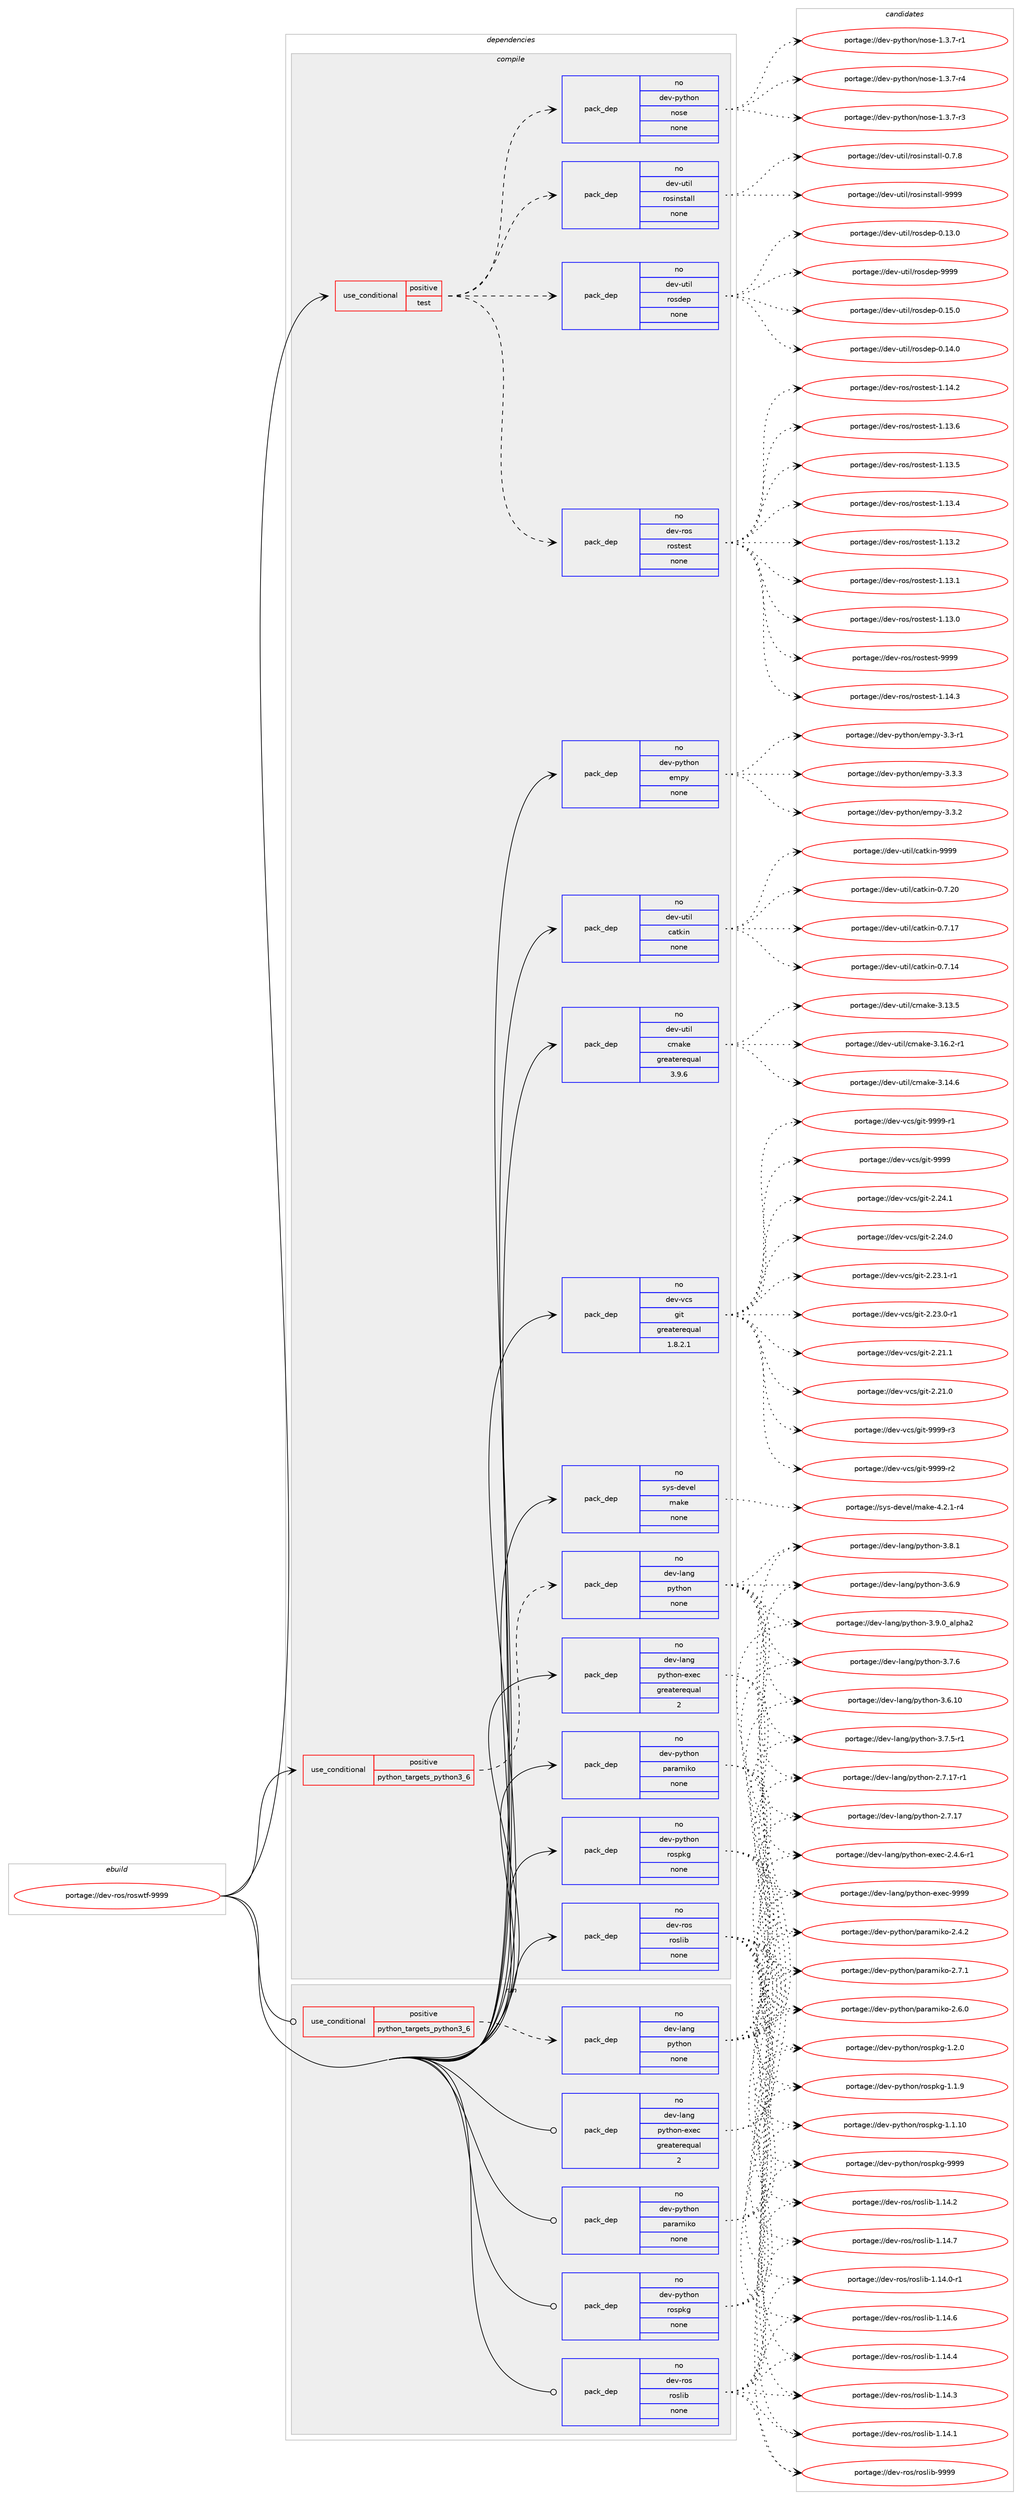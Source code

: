 digraph prolog {

# *************
# Graph options
# *************

newrank=true;
concentrate=true;
compound=true;
graph [rankdir=LR,fontname=Helvetica,fontsize=10,ranksep=1.5];#, ranksep=2.5, nodesep=0.2];
edge  [arrowhead=vee];
node  [fontname=Helvetica,fontsize=10];

# **********
# The ebuild
# **********

subgraph cluster_leftcol {
color=gray;
label=<<i>ebuild</i>>;
id [label="portage://dev-ros/roswtf-9999", color=red, width=4, href="../dev-ros/roswtf-9999.svg"];
}

# ****************
# The dependencies
# ****************

subgraph cluster_midcol {
color=gray;
label=<<i>dependencies</i>>;
subgraph cluster_compile {
fillcolor="#eeeeee";
style=filled;
label=<<i>compile</i>>;
subgraph cond97188 {
dependency383734 [label=<<TABLE BORDER="0" CELLBORDER="1" CELLSPACING="0" CELLPADDING="4"><TR><TD ROWSPAN="3" CELLPADDING="10">use_conditional</TD></TR><TR><TD>positive</TD></TR><TR><TD>python_targets_python3_6</TD></TR></TABLE>>, shape=none, color=red];
subgraph pack281693 {
dependency383735 [label=<<TABLE BORDER="0" CELLBORDER="1" CELLSPACING="0" CELLPADDING="4" WIDTH="220"><TR><TD ROWSPAN="6" CELLPADDING="30">pack_dep</TD></TR><TR><TD WIDTH="110">no</TD></TR><TR><TD>dev-lang</TD></TR><TR><TD>python</TD></TR><TR><TD>none</TD></TR><TR><TD></TD></TR></TABLE>>, shape=none, color=blue];
}
dependency383734:e -> dependency383735:w [weight=20,style="dashed",arrowhead="vee"];
}
id:e -> dependency383734:w [weight=20,style="solid",arrowhead="vee"];
subgraph cond97189 {
dependency383736 [label=<<TABLE BORDER="0" CELLBORDER="1" CELLSPACING="0" CELLPADDING="4"><TR><TD ROWSPAN="3" CELLPADDING="10">use_conditional</TD></TR><TR><TD>positive</TD></TR><TR><TD>test</TD></TR></TABLE>>, shape=none, color=red];
subgraph pack281694 {
dependency383737 [label=<<TABLE BORDER="0" CELLBORDER="1" CELLSPACING="0" CELLPADDING="4" WIDTH="220"><TR><TD ROWSPAN="6" CELLPADDING="30">pack_dep</TD></TR><TR><TD WIDTH="110">no</TD></TR><TR><TD>dev-ros</TD></TR><TR><TD>rostest</TD></TR><TR><TD>none</TD></TR><TR><TD></TD></TR></TABLE>>, shape=none, color=blue];
}
dependency383736:e -> dependency383737:w [weight=20,style="dashed",arrowhead="vee"];
subgraph pack281695 {
dependency383738 [label=<<TABLE BORDER="0" CELLBORDER="1" CELLSPACING="0" CELLPADDING="4" WIDTH="220"><TR><TD ROWSPAN="6" CELLPADDING="30">pack_dep</TD></TR><TR><TD WIDTH="110">no</TD></TR><TR><TD>dev-util</TD></TR><TR><TD>rosdep</TD></TR><TR><TD>none</TD></TR><TR><TD></TD></TR></TABLE>>, shape=none, color=blue];
}
dependency383736:e -> dependency383738:w [weight=20,style="dashed",arrowhead="vee"];
subgraph pack281696 {
dependency383739 [label=<<TABLE BORDER="0" CELLBORDER="1" CELLSPACING="0" CELLPADDING="4" WIDTH="220"><TR><TD ROWSPAN="6" CELLPADDING="30">pack_dep</TD></TR><TR><TD WIDTH="110">no</TD></TR><TR><TD>dev-util</TD></TR><TR><TD>rosinstall</TD></TR><TR><TD>none</TD></TR><TR><TD></TD></TR></TABLE>>, shape=none, color=blue];
}
dependency383736:e -> dependency383739:w [weight=20,style="dashed",arrowhead="vee"];
subgraph pack281697 {
dependency383740 [label=<<TABLE BORDER="0" CELLBORDER="1" CELLSPACING="0" CELLPADDING="4" WIDTH="220"><TR><TD ROWSPAN="6" CELLPADDING="30">pack_dep</TD></TR><TR><TD WIDTH="110">no</TD></TR><TR><TD>dev-python</TD></TR><TR><TD>nose</TD></TR><TR><TD>none</TD></TR><TR><TD></TD></TR></TABLE>>, shape=none, color=blue];
}
dependency383736:e -> dependency383740:w [weight=20,style="dashed",arrowhead="vee"];
}
id:e -> dependency383736:w [weight=20,style="solid",arrowhead="vee"];
subgraph pack281698 {
dependency383741 [label=<<TABLE BORDER="0" CELLBORDER="1" CELLSPACING="0" CELLPADDING="4" WIDTH="220"><TR><TD ROWSPAN="6" CELLPADDING="30">pack_dep</TD></TR><TR><TD WIDTH="110">no</TD></TR><TR><TD>dev-lang</TD></TR><TR><TD>python-exec</TD></TR><TR><TD>greaterequal</TD></TR><TR><TD>2</TD></TR></TABLE>>, shape=none, color=blue];
}
id:e -> dependency383741:w [weight=20,style="solid",arrowhead="vee"];
subgraph pack281699 {
dependency383742 [label=<<TABLE BORDER="0" CELLBORDER="1" CELLSPACING="0" CELLPADDING="4" WIDTH="220"><TR><TD ROWSPAN="6" CELLPADDING="30">pack_dep</TD></TR><TR><TD WIDTH="110">no</TD></TR><TR><TD>dev-python</TD></TR><TR><TD>empy</TD></TR><TR><TD>none</TD></TR><TR><TD></TD></TR></TABLE>>, shape=none, color=blue];
}
id:e -> dependency383742:w [weight=20,style="solid",arrowhead="vee"];
subgraph pack281700 {
dependency383743 [label=<<TABLE BORDER="0" CELLBORDER="1" CELLSPACING="0" CELLPADDING="4" WIDTH="220"><TR><TD ROWSPAN="6" CELLPADDING="30">pack_dep</TD></TR><TR><TD WIDTH="110">no</TD></TR><TR><TD>dev-python</TD></TR><TR><TD>paramiko</TD></TR><TR><TD>none</TD></TR><TR><TD></TD></TR></TABLE>>, shape=none, color=blue];
}
id:e -> dependency383743:w [weight=20,style="solid",arrowhead="vee"];
subgraph pack281701 {
dependency383744 [label=<<TABLE BORDER="0" CELLBORDER="1" CELLSPACING="0" CELLPADDING="4" WIDTH="220"><TR><TD ROWSPAN="6" CELLPADDING="30">pack_dep</TD></TR><TR><TD WIDTH="110">no</TD></TR><TR><TD>dev-python</TD></TR><TR><TD>rospkg</TD></TR><TR><TD>none</TD></TR><TR><TD></TD></TR></TABLE>>, shape=none, color=blue];
}
id:e -> dependency383744:w [weight=20,style="solid",arrowhead="vee"];
subgraph pack281702 {
dependency383745 [label=<<TABLE BORDER="0" CELLBORDER="1" CELLSPACING="0" CELLPADDING="4" WIDTH="220"><TR><TD ROWSPAN="6" CELLPADDING="30">pack_dep</TD></TR><TR><TD WIDTH="110">no</TD></TR><TR><TD>dev-ros</TD></TR><TR><TD>roslib</TD></TR><TR><TD>none</TD></TR><TR><TD></TD></TR></TABLE>>, shape=none, color=blue];
}
id:e -> dependency383745:w [weight=20,style="solid",arrowhead="vee"];
subgraph pack281703 {
dependency383746 [label=<<TABLE BORDER="0" CELLBORDER="1" CELLSPACING="0" CELLPADDING="4" WIDTH="220"><TR><TD ROWSPAN="6" CELLPADDING="30">pack_dep</TD></TR><TR><TD WIDTH="110">no</TD></TR><TR><TD>dev-util</TD></TR><TR><TD>catkin</TD></TR><TR><TD>none</TD></TR><TR><TD></TD></TR></TABLE>>, shape=none, color=blue];
}
id:e -> dependency383746:w [weight=20,style="solid",arrowhead="vee"];
subgraph pack281704 {
dependency383747 [label=<<TABLE BORDER="0" CELLBORDER="1" CELLSPACING="0" CELLPADDING="4" WIDTH="220"><TR><TD ROWSPAN="6" CELLPADDING="30">pack_dep</TD></TR><TR><TD WIDTH="110">no</TD></TR><TR><TD>dev-util</TD></TR><TR><TD>cmake</TD></TR><TR><TD>greaterequal</TD></TR><TR><TD>3.9.6</TD></TR></TABLE>>, shape=none, color=blue];
}
id:e -> dependency383747:w [weight=20,style="solid",arrowhead="vee"];
subgraph pack281705 {
dependency383748 [label=<<TABLE BORDER="0" CELLBORDER="1" CELLSPACING="0" CELLPADDING="4" WIDTH="220"><TR><TD ROWSPAN="6" CELLPADDING="30">pack_dep</TD></TR><TR><TD WIDTH="110">no</TD></TR><TR><TD>dev-vcs</TD></TR><TR><TD>git</TD></TR><TR><TD>greaterequal</TD></TR><TR><TD>1.8.2.1</TD></TR></TABLE>>, shape=none, color=blue];
}
id:e -> dependency383748:w [weight=20,style="solid",arrowhead="vee"];
subgraph pack281706 {
dependency383749 [label=<<TABLE BORDER="0" CELLBORDER="1" CELLSPACING="0" CELLPADDING="4" WIDTH="220"><TR><TD ROWSPAN="6" CELLPADDING="30">pack_dep</TD></TR><TR><TD WIDTH="110">no</TD></TR><TR><TD>sys-devel</TD></TR><TR><TD>make</TD></TR><TR><TD>none</TD></TR><TR><TD></TD></TR></TABLE>>, shape=none, color=blue];
}
id:e -> dependency383749:w [weight=20,style="solid",arrowhead="vee"];
}
subgraph cluster_compileandrun {
fillcolor="#eeeeee";
style=filled;
label=<<i>compile and run</i>>;
}
subgraph cluster_run {
fillcolor="#eeeeee";
style=filled;
label=<<i>run</i>>;
subgraph cond97190 {
dependency383750 [label=<<TABLE BORDER="0" CELLBORDER="1" CELLSPACING="0" CELLPADDING="4"><TR><TD ROWSPAN="3" CELLPADDING="10">use_conditional</TD></TR><TR><TD>positive</TD></TR><TR><TD>python_targets_python3_6</TD></TR></TABLE>>, shape=none, color=red];
subgraph pack281707 {
dependency383751 [label=<<TABLE BORDER="0" CELLBORDER="1" CELLSPACING="0" CELLPADDING="4" WIDTH="220"><TR><TD ROWSPAN="6" CELLPADDING="30">pack_dep</TD></TR><TR><TD WIDTH="110">no</TD></TR><TR><TD>dev-lang</TD></TR><TR><TD>python</TD></TR><TR><TD>none</TD></TR><TR><TD></TD></TR></TABLE>>, shape=none, color=blue];
}
dependency383750:e -> dependency383751:w [weight=20,style="dashed",arrowhead="vee"];
}
id:e -> dependency383750:w [weight=20,style="solid",arrowhead="odot"];
subgraph pack281708 {
dependency383752 [label=<<TABLE BORDER="0" CELLBORDER="1" CELLSPACING="0" CELLPADDING="4" WIDTH="220"><TR><TD ROWSPAN="6" CELLPADDING="30">pack_dep</TD></TR><TR><TD WIDTH="110">no</TD></TR><TR><TD>dev-lang</TD></TR><TR><TD>python-exec</TD></TR><TR><TD>greaterequal</TD></TR><TR><TD>2</TD></TR></TABLE>>, shape=none, color=blue];
}
id:e -> dependency383752:w [weight=20,style="solid",arrowhead="odot"];
subgraph pack281709 {
dependency383753 [label=<<TABLE BORDER="0" CELLBORDER="1" CELLSPACING="0" CELLPADDING="4" WIDTH="220"><TR><TD ROWSPAN="6" CELLPADDING="30">pack_dep</TD></TR><TR><TD WIDTH="110">no</TD></TR><TR><TD>dev-python</TD></TR><TR><TD>paramiko</TD></TR><TR><TD>none</TD></TR><TR><TD></TD></TR></TABLE>>, shape=none, color=blue];
}
id:e -> dependency383753:w [weight=20,style="solid",arrowhead="odot"];
subgraph pack281710 {
dependency383754 [label=<<TABLE BORDER="0" CELLBORDER="1" CELLSPACING="0" CELLPADDING="4" WIDTH="220"><TR><TD ROWSPAN="6" CELLPADDING="30">pack_dep</TD></TR><TR><TD WIDTH="110">no</TD></TR><TR><TD>dev-python</TD></TR><TR><TD>rospkg</TD></TR><TR><TD>none</TD></TR><TR><TD></TD></TR></TABLE>>, shape=none, color=blue];
}
id:e -> dependency383754:w [weight=20,style="solid",arrowhead="odot"];
subgraph pack281711 {
dependency383755 [label=<<TABLE BORDER="0" CELLBORDER="1" CELLSPACING="0" CELLPADDING="4" WIDTH="220"><TR><TD ROWSPAN="6" CELLPADDING="30">pack_dep</TD></TR><TR><TD WIDTH="110">no</TD></TR><TR><TD>dev-ros</TD></TR><TR><TD>roslib</TD></TR><TR><TD>none</TD></TR><TR><TD></TD></TR></TABLE>>, shape=none, color=blue];
}
id:e -> dependency383755:w [weight=20,style="solid",arrowhead="odot"];
}
}

# **************
# The candidates
# **************

subgraph cluster_choices {
rank=same;
color=gray;
label=<<i>candidates</i>>;

subgraph choice281693 {
color=black;
nodesep=1;
choice10010111845108971101034711212111610411111045514657464895971081121049750 [label="portage://dev-lang/python-3.9.0_alpha2", color=red, width=4,href="../dev-lang/python-3.9.0_alpha2.svg"];
choice100101118451089711010347112121116104111110455146564649 [label="portage://dev-lang/python-3.8.1", color=red, width=4,href="../dev-lang/python-3.8.1.svg"];
choice100101118451089711010347112121116104111110455146554654 [label="portage://dev-lang/python-3.7.6", color=red, width=4,href="../dev-lang/python-3.7.6.svg"];
choice1001011184510897110103471121211161041111104551465546534511449 [label="portage://dev-lang/python-3.7.5-r1", color=red, width=4,href="../dev-lang/python-3.7.5-r1.svg"];
choice100101118451089711010347112121116104111110455146544657 [label="portage://dev-lang/python-3.6.9", color=red, width=4,href="../dev-lang/python-3.6.9.svg"];
choice10010111845108971101034711212111610411111045514654464948 [label="portage://dev-lang/python-3.6.10", color=red, width=4,href="../dev-lang/python-3.6.10.svg"];
choice100101118451089711010347112121116104111110455046554649554511449 [label="portage://dev-lang/python-2.7.17-r1", color=red, width=4,href="../dev-lang/python-2.7.17-r1.svg"];
choice10010111845108971101034711212111610411111045504655464955 [label="portage://dev-lang/python-2.7.17", color=red, width=4,href="../dev-lang/python-2.7.17.svg"];
dependency383735:e -> choice10010111845108971101034711212111610411111045514657464895971081121049750:w [style=dotted,weight="100"];
dependency383735:e -> choice100101118451089711010347112121116104111110455146564649:w [style=dotted,weight="100"];
dependency383735:e -> choice100101118451089711010347112121116104111110455146554654:w [style=dotted,weight="100"];
dependency383735:e -> choice1001011184510897110103471121211161041111104551465546534511449:w [style=dotted,weight="100"];
dependency383735:e -> choice100101118451089711010347112121116104111110455146544657:w [style=dotted,weight="100"];
dependency383735:e -> choice10010111845108971101034711212111610411111045514654464948:w [style=dotted,weight="100"];
dependency383735:e -> choice100101118451089711010347112121116104111110455046554649554511449:w [style=dotted,weight="100"];
dependency383735:e -> choice10010111845108971101034711212111610411111045504655464955:w [style=dotted,weight="100"];
}
subgraph choice281694 {
color=black;
nodesep=1;
choice10010111845114111115471141111151161011151164557575757 [label="portage://dev-ros/rostest-9999", color=red, width=4,href="../dev-ros/rostest-9999.svg"];
choice100101118451141111154711411111511610111511645494649524651 [label="portage://dev-ros/rostest-1.14.3", color=red, width=4,href="../dev-ros/rostest-1.14.3.svg"];
choice100101118451141111154711411111511610111511645494649524650 [label="portage://dev-ros/rostest-1.14.2", color=red, width=4,href="../dev-ros/rostest-1.14.2.svg"];
choice100101118451141111154711411111511610111511645494649514654 [label="portage://dev-ros/rostest-1.13.6", color=red, width=4,href="../dev-ros/rostest-1.13.6.svg"];
choice100101118451141111154711411111511610111511645494649514653 [label="portage://dev-ros/rostest-1.13.5", color=red, width=4,href="../dev-ros/rostest-1.13.5.svg"];
choice100101118451141111154711411111511610111511645494649514652 [label="portage://dev-ros/rostest-1.13.4", color=red, width=4,href="../dev-ros/rostest-1.13.4.svg"];
choice100101118451141111154711411111511610111511645494649514650 [label="portage://dev-ros/rostest-1.13.2", color=red, width=4,href="../dev-ros/rostest-1.13.2.svg"];
choice100101118451141111154711411111511610111511645494649514649 [label="portage://dev-ros/rostest-1.13.1", color=red, width=4,href="../dev-ros/rostest-1.13.1.svg"];
choice100101118451141111154711411111511610111511645494649514648 [label="portage://dev-ros/rostest-1.13.0", color=red, width=4,href="../dev-ros/rostest-1.13.0.svg"];
dependency383737:e -> choice10010111845114111115471141111151161011151164557575757:w [style=dotted,weight="100"];
dependency383737:e -> choice100101118451141111154711411111511610111511645494649524651:w [style=dotted,weight="100"];
dependency383737:e -> choice100101118451141111154711411111511610111511645494649524650:w [style=dotted,weight="100"];
dependency383737:e -> choice100101118451141111154711411111511610111511645494649514654:w [style=dotted,weight="100"];
dependency383737:e -> choice100101118451141111154711411111511610111511645494649514653:w [style=dotted,weight="100"];
dependency383737:e -> choice100101118451141111154711411111511610111511645494649514652:w [style=dotted,weight="100"];
dependency383737:e -> choice100101118451141111154711411111511610111511645494649514650:w [style=dotted,weight="100"];
dependency383737:e -> choice100101118451141111154711411111511610111511645494649514649:w [style=dotted,weight="100"];
dependency383737:e -> choice100101118451141111154711411111511610111511645494649514648:w [style=dotted,weight="100"];
}
subgraph choice281695 {
color=black;
nodesep=1;
choice10010111845117116105108471141111151001011124557575757 [label="portage://dev-util/rosdep-9999", color=red, width=4,href="../dev-util/rosdep-9999.svg"];
choice100101118451171161051084711411111510010111245484649534648 [label="portage://dev-util/rosdep-0.15.0", color=red, width=4,href="../dev-util/rosdep-0.15.0.svg"];
choice100101118451171161051084711411111510010111245484649524648 [label="portage://dev-util/rosdep-0.14.0", color=red, width=4,href="../dev-util/rosdep-0.14.0.svg"];
choice100101118451171161051084711411111510010111245484649514648 [label="portage://dev-util/rosdep-0.13.0", color=red, width=4,href="../dev-util/rosdep-0.13.0.svg"];
dependency383738:e -> choice10010111845117116105108471141111151001011124557575757:w [style=dotted,weight="100"];
dependency383738:e -> choice100101118451171161051084711411111510010111245484649534648:w [style=dotted,weight="100"];
dependency383738:e -> choice100101118451171161051084711411111510010111245484649524648:w [style=dotted,weight="100"];
dependency383738:e -> choice100101118451171161051084711411111510010111245484649514648:w [style=dotted,weight="100"];
}
subgraph choice281696 {
color=black;
nodesep=1;
choice1001011184511711610510847114111115105110115116971081084557575757 [label="portage://dev-util/rosinstall-9999", color=red, width=4,href="../dev-util/rosinstall-9999.svg"];
choice100101118451171161051084711411111510511011511697108108454846554656 [label="portage://dev-util/rosinstall-0.7.8", color=red, width=4,href="../dev-util/rosinstall-0.7.8.svg"];
dependency383739:e -> choice1001011184511711610510847114111115105110115116971081084557575757:w [style=dotted,weight="100"];
dependency383739:e -> choice100101118451171161051084711411111510511011511697108108454846554656:w [style=dotted,weight="100"];
}
subgraph choice281697 {
color=black;
nodesep=1;
choice10010111845112121116104111110471101111151014549465146554511452 [label="portage://dev-python/nose-1.3.7-r4", color=red, width=4,href="../dev-python/nose-1.3.7-r4.svg"];
choice10010111845112121116104111110471101111151014549465146554511451 [label="portage://dev-python/nose-1.3.7-r3", color=red, width=4,href="../dev-python/nose-1.3.7-r3.svg"];
choice10010111845112121116104111110471101111151014549465146554511449 [label="portage://dev-python/nose-1.3.7-r1", color=red, width=4,href="../dev-python/nose-1.3.7-r1.svg"];
dependency383740:e -> choice10010111845112121116104111110471101111151014549465146554511452:w [style=dotted,weight="100"];
dependency383740:e -> choice10010111845112121116104111110471101111151014549465146554511451:w [style=dotted,weight="100"];
dependency383740:e -> choice10010111845112121116104111110471101111151014549465146554511449:w [style=dotted,weight="100"];
}
subgraph choice281698 {
color=black;
nodesep=1;
choice10010111845108971101034711212111610411111045101120101994557575757 [label="portage://dev-lang/python-exec-9999", color=red, width=4,href="../dev-lang/python-exec-9999.svg"];
choice10010111845108971101034711212111610411111045101120101994550465246544511449 [label="portage://dev-lang/python-exec-2.4.6-r1", color=red, width=4,href="../dev-lang/python-exec-2.4.6-r1.svg"];
dependency383741:e -> choice10010111845108971101034711212111610411111045101120101994557575757:w [style=dotted,weight="100"];
dependency383741:e -> choice10010111845108971101034711212111610411111045101120101994550465246544511449:w [style=dotted,weight="100"];
}
subgraph choice281699 {
color=black;
nodesep=1;
choice1001011184511212111610411111047101109112121455146514651 [label="portage://dev-python/empy-3.3.3", color=red, width=4,href="../dev-python/empy-3.3.3.svg"];
choice1001011184511212111610411111047101109112121455146514650 [label="portage://dev-python/empy-3.3.2", color=red, width=4,href="../dev-python/empy-3.3.2.svg"];
choice1001011184511212111610411111047101109112121455146514511449 [label="portage://dev-python/empy-3.3-r1", color=red, width=4,href="../dev-python/empy-3.3-r1.svg"];
dependency383742:e -> choice1001011184511212111610411111047101109112121455146514651:w [style=dotted,weight="100"];
dependency383742:e -> choice1001011184511212111610411111047101109112121455146514650:w [style=dotted,weight="100"];
dependency383742:e -> choice1001011184511212111610411111047101109112121455146514511449:w [style=dotted,weight="100"];
}
subgraph choice281700 {
color=black;
nodesep=1;
choice10010111845112121116104111110471129711497109105107111455046554649 [label="portage://dev-python/paramiko-2.7.1", color=red, width=4,href="../dev-python/paramiko-2.7.1.svg"];
choice10010111845112121116104111110471129711497109105107111455046544648 [label="portage://dev-python/paramiko-2.6.0", color=red, width=4,href="../dev-python/paramiko-2.6.0.svg"];
choice10010111845112121116104111110471129711497109105107111455046524650 [label="portage://dev-python/paramiko-2.4.2", color=red, width=4,href="../dev-python/paramiko-2.4.2.svg"];
dependency383743:e -> choice10010111845112121116104111110471129711497109105107111455046554649:w [style=dotted,weight="100"];
dependency383743:e -> choice10010111845112121116104111110471129711497109105107111455046544648:w [style=dotted,weight="100"];
dependency383743:e -> choice10010111845112121116104111110471129711497109105107111455046524650:w [style=dotted,weight="100"];
}
subgraph choice281701 {
color=black;
nodesep=1;
choice10010111845112121116104111110471141111151121071034557575757 [label="portage://dev-python/rospkg-9999", color=red, width=4,href="../dev-python/rospkg-9999.svg"];
choice1001011184511212111610411111047114111115112107103454946504648 [label="portage://dev-python/rospkg-1.2.0", color=red, width=4,href="../dev-python/rospkg-1.2.0.svg"];
choice1001011184511212111610411111047114111115112107103454946494657 [label="portage://dev-python/rospkg-1.1.9", color=red, width=4,href="../dev-python/rospkg-1.1.9.svg"];
choice100101118451121211161041111104711411111511210710345494649464948 [label="portage://dev-python/rospkg-1.1.10", color=red, width=4,href="../dev-python/rospkg-1.1.10.svg"];
dependency383744:e -> choice10010111845112121116104111110471141111151121071034557575757:w [style=dotted,weight="100"];
dependency383744:e -> choice1001011184511212111610411111047114111115112107103454946504648:w [style=dotted,weight="100"];
dependency383744:e -> choice1001011184511212111610411111047114111115112107103454946494657:w [style=dotted,weight="100"];
dependency383744:e -> choice100101118451121211161041111104711411111511210710345494649464948:w [style=dotted,weight="100"];
}
subgraph choice281702 {
color=black;
nodesep=1;
choice1001011184511411111547114111115108105984557575757 [label="portage://dev-ros/roslib-9999", color=red, width=4,href="../dev-ros/roslib-9999.svg"];
choice10010111845114111115471141111151081059845494649524655 [label="portage://dev-ros/roslib-1.14.7", color=red, width=4,href="../dev-ros/roslib-1.14.7.svg"];
choice10010111845114111115471141111151081059845494649524654 [label="portage://dev-ros/roslib-1.14.6", color=red, width=4,href="../dev-ros/roslib-1.14.6.svg"];
choice10010111845114111115471141111151081059845494649524652 [label="portage://dev-ros/roslib-1.14.4", color=red, width=4,href="../dev-ros/roslib-1.14.4.svg"];
choice10010111845114111115471141111151081059845494649524651 [label="portage://dev-ros/roslib-1.14.3", color=red, width=4,href="../dev-ros/roslib-1.14.3.svg"];
choice10010111845114111115471141111151081059845494649524650 [label="portage://dev-ros/roslib-1.14.2", color=red, width=4,href="../dev-ros/roslib-1.14.2.svg"];
choice10010111845114111115471141111151081059845494649524649 [label="portage://dev-ros/roslib-1.14.1", color=red, width=4,href="../dev-ros/roslib-1.14.1.svg"];
choice100101118451141111154711411111510810598454946495246484511449 [label="portage://dev-ros/roslib-1.14.0-r1", color=red, width=4,href="../dev-ros/roslib-1.14.0-r1.svg"];
dependency383745:e -> choice1001011184511411111547114111115108105984557575757:w [style=dotted,weight="100"];
dependency383745:e -> choice10010111845114111115471141111151081059845494649524655:w [style=dotted,weight="100"];
dependency383745:e -> choice10010111845114111115471141111151081059845494649524654:w [style=dotted,weight="100"];
dependency383745:e -> choice10010111845114111115471141111151081059845494649524652:w [style=dotted,weight="100"];
dependency383745:e -> choice10010111845114111115471141111151081059845494649524651:w [style=dotted,weight="100"];
dependency383745:e -> choice10010111845114111115471141111151081059845494649524650:w [style=dotted,weight="100"];
dependency383745:e -> choice10010111845114111115471141111151081059845494649524649:w [style=dotted,weight="100"];
dependency383745:e -> choice100101118451141111154711411111510810598454946495246484511449:w [style=dotted,weight="100"];
}
subgraph choice281703 {
color=black;
nodesep=1;
choice100101118451171161051084799971161071051104557575757 [label="portage://dev-util/catkin-9999", color=red, width=4,href="../dev-util/catkin-9999.svg"];
choice1001011184511711610510847999711610710511045484655465048 [label="portage://dev-util/catkin-0.7.20", color=red, width=4,href="../dev-util/catkin-0.7.20.svg"];
choice1001011184511711610510847999711610710511045484655464955 [label="portage://dev-util/catkin-0.7.17", color=red, width=4,href="../dev-util/catkin-0.7.17.svg"];
choice1001011184511711610510847999711610710511045484655464952 [label="portage://dev-util/catkin-0.7.14", color=red, width=4,href="../dev-util/catkin-0.7.14.svg"];
dependency383746:e -> choice100101118451171161051084799971161071051104557575757:w [style=dotted,weight="100"];
dependency383746:e -> choice1001011184511711610510847999711610710511045484655465048:w [style=dotted,weight="100"];
dependency383746:e -> choice1001011184511711610510847999711610710511045484655464955:w [style=dotted,weight="100"];
dependency383746:e -> choice1001011184511711610510847999711610710511045484655464952:w [style=dotted,weight="100"];
}
subgraph choice281704 {
color=black;
nodesep=1;
choice10010111845117116105108479910997107101455146495446504511449 [label="portage://dev-util/cmake-3.16.2-r1", color=red, width=4,href="../dev-util/cmake-3.16.2-r1.svg"];
choice1001011184511711610510847991099710710145514649524654 [label="portage://dev-util/cmake-3.14.6", color=red, width=4,href="../dev-util/cmake-3.14.6.svg"];
choice1001011184511711610510847991099710710145514649514653 [label="portage://dev-util/cmake-3.13.5", color=red, width=4,href="../dev-util/cmake-3.13.5.svg"];
dependency383747:e -> choice10010111845117116105108479910997107101455146495446504511449:w [style=dotted,weight="100"];
dependency383747:e -> choice1001011184511711610510847991099710710145514649524654:w [style=dotted,weight="100"];
dependency383747:e -> choice1001011184511711610510847991099710710145514649514653:w [style=dotted,weight="100"];
}
subgraph choice281705 {
color=black;
nodesep=1;
choice10010111845118991154710310511645575757574511451 [label="portage://dev-vcs/git-9999-r3", color=red, width=4,href="../dev-vcs/git-9999-r3.svg"];
choice10010111845118991154710310511645575757574511450 [label="portage://dev-vcs/git-9999-r2", color=red, width=4,href="../dev-vcs/git-9999-r2.svg"];
choice10010111845118991154710310511645575757574511449 [label="portage://dev-vcs/git-9999-r1", color=red, width=4,href="../dev-vcs/git-9999-r1.svg"];
choice1001011184511899115471031051164557575757 [label="portage://dev-vcs/git-9999", color=red, width=4,href="../dev-vcs/git-9999.svg"];
choice10010111845118991154710310511645504650524649 [label="portage://dev-vcs/git-2.24.1", color=red, width=4,href="../dev-vcs/git-2.24.1.svg"];
choice10010111845118991154710310511645504650524648 [label="portage://dev-vcs/git-2.24.0", color=red, width=4,href="../dev-vcs/git-2.24.0.svg"];
choice100101118451189911547103105116455046505146494511449 [label="portage://dev-vcs/git-2.23.1-r1", color=red, width=4,href="../dev-vcs/git-2.23.1-r1.svg"];
choice100101118451189911547103105116455046505146484511449 [label="portage://dev-vcs/git-2.23.0-r1", color=red, width=4,href="../dev-vcs/git-2.23.0-r1.svg"];
choice10010111845118991154710310511645504650494649 [label="portage://dev-vcs/git-2.21.1", color=red, width=4,href="../dev-vcs/git-2.21.1.svg"];
choice10010111845118991154710310511645504650494648 [label="portage://dev-vcs/git-2.21.0", color=red, width=4,href="../dev-vcs/git-2.21.0.svg"];
dependency383748:e -> choice10010111845118991154710310511645575757574511451:w [style=dotted,weight="100"];
dependency383748:e -> choice10010111845118991154710310511645575757574511450:w [style=dotted,weight="100"];
dependency383748:e -> choice10010111845118991154710310511645575757574511449:w [style=dotted,weight="100"];
dependency383748:e -> choice1001011184511899115471031051164557575757:w [style=dotted,weight="100"];
dependency383748:e -> choice10010111845118991154710310511645504650524649:w [style=dotted,weight="100"];
dependency383748:e -> choice10010111845118991154710310511645504650524648:w [style=dotted,weight="100"];
dependency383748:e -> choice100101118451189911547103105116455046505146494511449:w [style=dotted,weight="100"];
dependency383748:e -> choice100101118451189911547103105116455046505146484511449:w [style=dotted,weight="100"];
dependency383748:e -> choice10010111845118991154710310511645504650494649:w [style=dotted,weight="100"];
dependency383748:e -> choice10010111845118991154710310511645504650494648:w [style=dotted,weight="100"];
}
subgraph choice281706 {
color=black;
nodesep=1;
choice1151211154510010111810110847109971071014552465046494511452 [label="portage://sys-devel/make-4.2.1-r4", color=red, width=4,href="../sys-devel/make-4.2.1-r4.svg"];
dependency383749:e -> choice1151211154510010111810110847109971071014552465046494511452:w [style=dotted,weight="100"];
}
subgraph choice281707 {
color=black;
nodesep=1;
choice10010111845108971101034711212111610411111045514657464895971081121049750 [label="portage://dev-lang/python-3.9.0_alpha2", color=red, width=4,href="../dev-lang/python-3.9.0_alpha2.svg"];
choice100101118451089711010347112121116104111110455146564649 [label="portage://dev-lang/python-3.8.1", color=red, width=4,href="../dev-lang/python-3.8.1.svg"];
choice100101118451089711010347112121116104111110455146554654 [label="portage://dev-lang/python-3.7.6", color=red, width=4,href="../dev-lang/python-3.7.6.svg"];
choice1001011184510897110103471121211161041111104551465546534511449 [label="portage://dev-lang/python-3.7.5-r1", color=red, width=4,href="../dev-lang/python-3.7.5-r1.svg"];
choice100101118451089711010347112121116104111110455146544657 [label="portage://dev-lang/python-3.6.9", color=red, width=4,href="../dev-lang/python-3.6.9.svg"];
choice10010111845108971101034711212111610411111045514654464948 [label="portage://dev-lang/python-3.6.10", color=red, width=4,href="../dev-lang/python-3.6.10.svg"];
choice100101118451089711010347112121116104111110455046554649554511449 [label="portage://dev-lang/python-2.7.17-r1", color=red, width=4,href="../dev-lang/python-2.7.17-r1.svg"];
choice10010111845108971101034711212111610411111045504655464955 [label="portage://dev-lang/python-2.7.17", color=red, width=4,href="../dev-lang/python-2.7.17.svg"];
dependency383751:e -> choice10010111845108971101034711212111610411111045514657464895971081121049750:w [style=dotted,weight="100"];
dependency383751:e -> choice100101118451089711010347112121116104111110455146564649:w [style=dotted,weight="100"];
dependency383751:e -> choice100101118451089711010347112121116104111110455146554654:w [style=dotted,weight="100"];
dependency383751:e -> choice1001011184510897110103471121211161041111104551465546534511449:w [style=dotted,weight="100"];
dependency383751:e -> choice100101118451089711010347112121116104111110455146544657:w [style=dotted,weight="100"];
dependency383751:e -> choice10010111845108971101034711212111610411111045514654464948:w [style=dotted,weight="100"];
dependency383751:e -> choice100101118451089711010347112121116104111110455046554649554511449:w [style=dotted,weight="100"];
dependency383751:e -> choice10010111845108971101034711212111610411111045504655464955:w [style=dotted,weight="100"];
}
subgraph choice281708 {
color=black;
nodesep=1;
choice10010111845108971101034711212111610411111045101120101994557575757 [label="portage://dev-lang/python-exec-9999", color=red, width=4,href="../dev-lang/python-exec-9999.svg"];
choice10010111845108971101034711212111610411111045101120101994550465246544511449 [label="portage://dev-lang/python-exec-2.4.6-r1", color=red, width=4,href="../dev-lang/python-exec-2.4.6-r1.svg"];
dependency383752:e -> choice10010111845108971101034711212111610411111045101120101994557575757:w [style=dotted,weight="100"];
dependency383752:e -> choice10010111845108971101034711212111610411111045101120101994550465246544511449:w [style=dotted,weight="100"];
}
subgraph choice281709 {
color=black;
nodesep=1;
choice10010111845112121116104111110471129711497109105107111455046554649 [label="portage://dev-python/paramiko-2.7.1", color=red, width=4,href="../dev-python/paramiko-2.7.1.svg"];
choice10010111845112121116104111110471129711497109105107111455046544648 [label="portage://dev-python/paramiko-2.6.0", color=red, width=4,href="../dev-python/paramiko-2.6.0.svg"];
choice10010111845112121116104111110471129711497109105107111455046524650 [label="portage://dev-python/paramiko-2.4.2", color=red, width=4,href="../dev-python/paramiko-2.4.2.svg"];
dependency383753:e -> choice10010111845112121116104111110471129711497109105107111455046554649:w [style=dotted,weight="100"];
dependency383753:e -> choice10010111845112121116104111110471129711497109105107111455046544648:w [style=dotted,weight="100"];
dependency383753:e -> choice10010111845112121116104111110471129711497109105107111455046524650:w [style=dotted,weight="100"];
}
subgraph choice281710 {
color=black;
nodesep=1;
choice10010111845112121116104111110471141111151121071034557575757 [label="portage://dev-python/rospkg-9999", color=red, width=4,href="../dev-python/rospkg-9999.svg"];
choice1001011184511212111610411111047114111115112107103454946504648 [label="portage://dev-python/rospkg-1.2.0", color=red, width=4,href="../dev-python/rospkg-1.2.0.svg"];
choice1001011184511212111610411111047114111115112107103454946494657 [label="portage://dev-python/rospkg-1.1.9", color=red, width=4,href="../dev-python/rospkg-1.1.9.svg"];
choice100101118451121211161041111104711411111511210710345494649464948 [label="portage://dev-python/rospkg-1.1.10", color=red, width=4,href="../dev-python/rospkg-1.1.10.svg"];
dependency383754:e -> choice10010111845112121116104111110471141111151121071034557575757:w [style=dotted,weight="100"];
dependency383754:e -> choice1001011184511212111610411111047114111115112107103454946504648:w [style=dotted,weight="100"];
dependency383754:e -> choice1001011184511212111610411111047114111115112107103454946494657:w [style=dotted,weight="100"];
dependency383754:e -> choice100101118451121211161041111104711411111511210710345494649464948:w [style=dotted,weight="100"];
}
subgraph choice281711 {
color=black;
nodesep=1;
choice1001011184511411111547114111115108105984557575757 [label="portage://dev-ros/roslib-9999", color=red, width=4,href="../dev-ros/roslib-9999.svg"];
choice10010111845114111115471141111151081059845494649524655 [label="portage://dev-ros/roslib-1.14.7", color=red, width=4,href="../dev-ros/roslib-1.14.7.svg"];
choice10010111845114111115471141111151081059845494649524654 [label="portage://dev-ros/roslib-1.14.6", color=red, width=4,href="../dev-ros/roslib-1.14.6.svg"];
choice10010111845114111115471141111151081059845494649524652 [label="portage://dev-ros/roslib-1.14.4", color=red, width=4,href="../dev-ros/roslib-1.14.4.svg"];
choice10010111845114111115471141111151081059845494649524651 [label="portage://dev-ros/roslib-1.14.3", color=red, width=4,href="../dev-ros/roslib-1.14.3.svg"];
choice10010111845114111115471141111151081059845494649524650 [label="portage://dev-ros/roslib-1.14.2", color=red, width=4,href="../dev-ros/roslib-1.14.2.svg"];
choice10010111845114111115471141111151081059845494649524649 [label="portage://dev-ros/roslib-1.14.1", color=red, width=4,href="../dev-ros/roslib-1.14.1.svg"];
choice100101118451141111154711411111510810598454946495246484511449 [label="portage://dev-ros/roslib-1.14.0-r1", color=red, width=4,href="../dev-ros/roslib-1.14.0-r1.svg"];
dependency383755:e -> choice1001011184511411111547114111115108105984557575757:w [style=dotted,weight="100"];
dependency383755:e -> choice10010111845114111115471141111151081059845494649524655:w [style=dotted,weight="100"];
dependency383755:e -> choice10010111845114111115471141111151081059845494649524654:w [style=dotted,weight="100"];
dependency383755:e -> choice10010111845114111115471141111151081059845494649524652:w [style=dotted,weight="100"];
dependency383755:e -> choice10010111845114111115471141111151081059845494649524651:w [style=dotted,weight="100"];
dependency383755:e -> choice10010111845114111115471141111151081059845494649524650:w [style=dotted,weight="100"];
dependency383755:e -> choice10010111845114111115471141111151081059845494649524649:w [style=dotted,weight="100"];
dependency383755:e -> choice100101118451141111154711411111510810598454946495246484511449:w [style=dotted,weight="100"];
}
}

}
